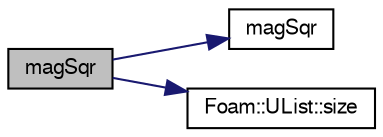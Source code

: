 digraph "magSqr"
{
  bgcolor="transparent";
  edge [fontname="FreeSans",fontsize="10",labelfontname="FreeSans",labelfontsize="10"];
  node [fontname="FreeSans",fontsize="10",shape=record];
  rankdir="LR";
  Node67039 [label="magSqr",height=0.2,width=0.4,color="black", fillcolor="grey75", style="filled", fontcolor="black"];
  Node67039 -> Node67040 [color="midnightblue",fontsize="10",style="solid",fontname="FreeSans"];
  Node67040 [label="magSqr",height=0.2,width=0.4,color="black",URL="$a21124.html#ae6fff2c6981e6d9618aa5038e69def6e"];
  Node67039 -> Node67041 [color="midnightblue",fontsize="10",style="solid",fontname="FreeSans"];
  Node67041 [label="Foam::UList::size",height=0.2,width=0.4,color="black",URL="$a25698.html#a47b3bf30da1eb3ab8076b5fbe00e0494",tooltip="Return the number of elements in the UList. "];
}
